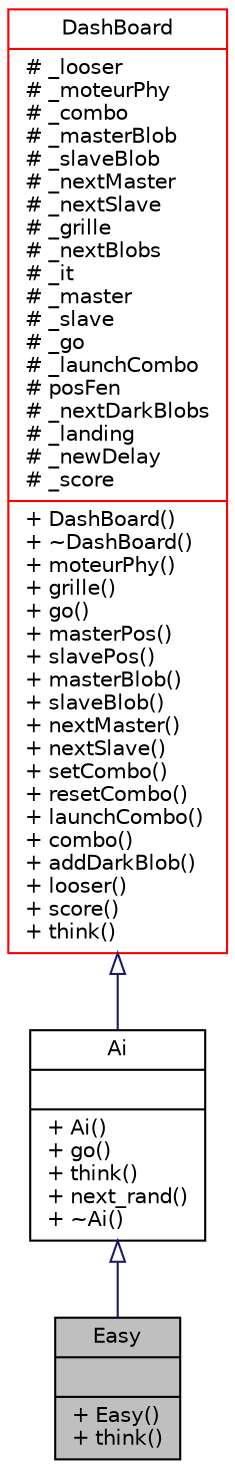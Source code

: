 digraph G
{
  bgcolor="transparent";
  edge [fontname="Helvetica",fontsize="10",labelfontname="Helvetica",labelfontsize="10"];
  node [fontname="Helvetica",fontsize="10",shape=record];
  Node1 [label="{Easy\n||+ Easy()\l+ think()\l}",height=0.2,width=0.4,color="black", fillcolor="grey75", style="filled" fontcolor="black"];
  Node2 -> Node1 [dir=back,color="midnightblue",fontsize="10",style="solid",arrowtail="empty",fontname="Helvetica"];
  Node2 [label="{Ai\n||+ Ai()\l+ go()\l+ think()\l+ next_rand()\l+ ~Ai()\l}",height=0.2,width=0.4,color="black",URL="$a00001.html"];
  Node3 -> Node2 [dir=back,color="midnightblue",fontsize="10",style="solid",arrowtail="empty",fontname="Helvetica"];
  Node3 [label="{DashBoard\n|# _looser\l# _moteurPhy\l# _combo\l# _masterBlob\l# _slaveBlob\l# _nextMaster\l# _nextSlave\l# _grille\l# _nextBlobs\l# _it\l# _master\l# _slave\l# _go\l# _launchCombo\l# posFen\l# _nextDarkBlobs\l# _landing\l# _newDelay\l# _score\l|+ DashBoard()\l+ ~DashBoard()\l+ moteurPhy()\l+ grille()\l+ go()\l+ masterPos()\l+ slavePos()\l+ masterBlob()\l+ slaveBlob()\l+ nextMaster()\l+ nextSlave()\l+ setCombo()\l+ resetCombo()\l+ launchCombo()\l+ combo()\l+ addDarkBlob()\l+ looser()\l+ score()\l+ think()\l}",height=0.2,width=0.4,color="red",URL="$a00006.html"];
}
